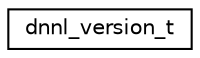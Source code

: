digraph "Graphical Class Hierarchy"
{
 // LATEX_PDF_SIZE
  edge [fontname="Helvetica",fontsize="10",labelfontname="Helvetica",labelfontsize="10"];
  node [fontname="Helvetica",fontsize="10",shape=record];
  rankdir="LR";
  Node0 [label="dnnl_version_t",height=0.2,width=0.4,color="black", fillcolor="white", style="filled",URL="$structdnnl__version__t.html",tooltip=" "];
}
